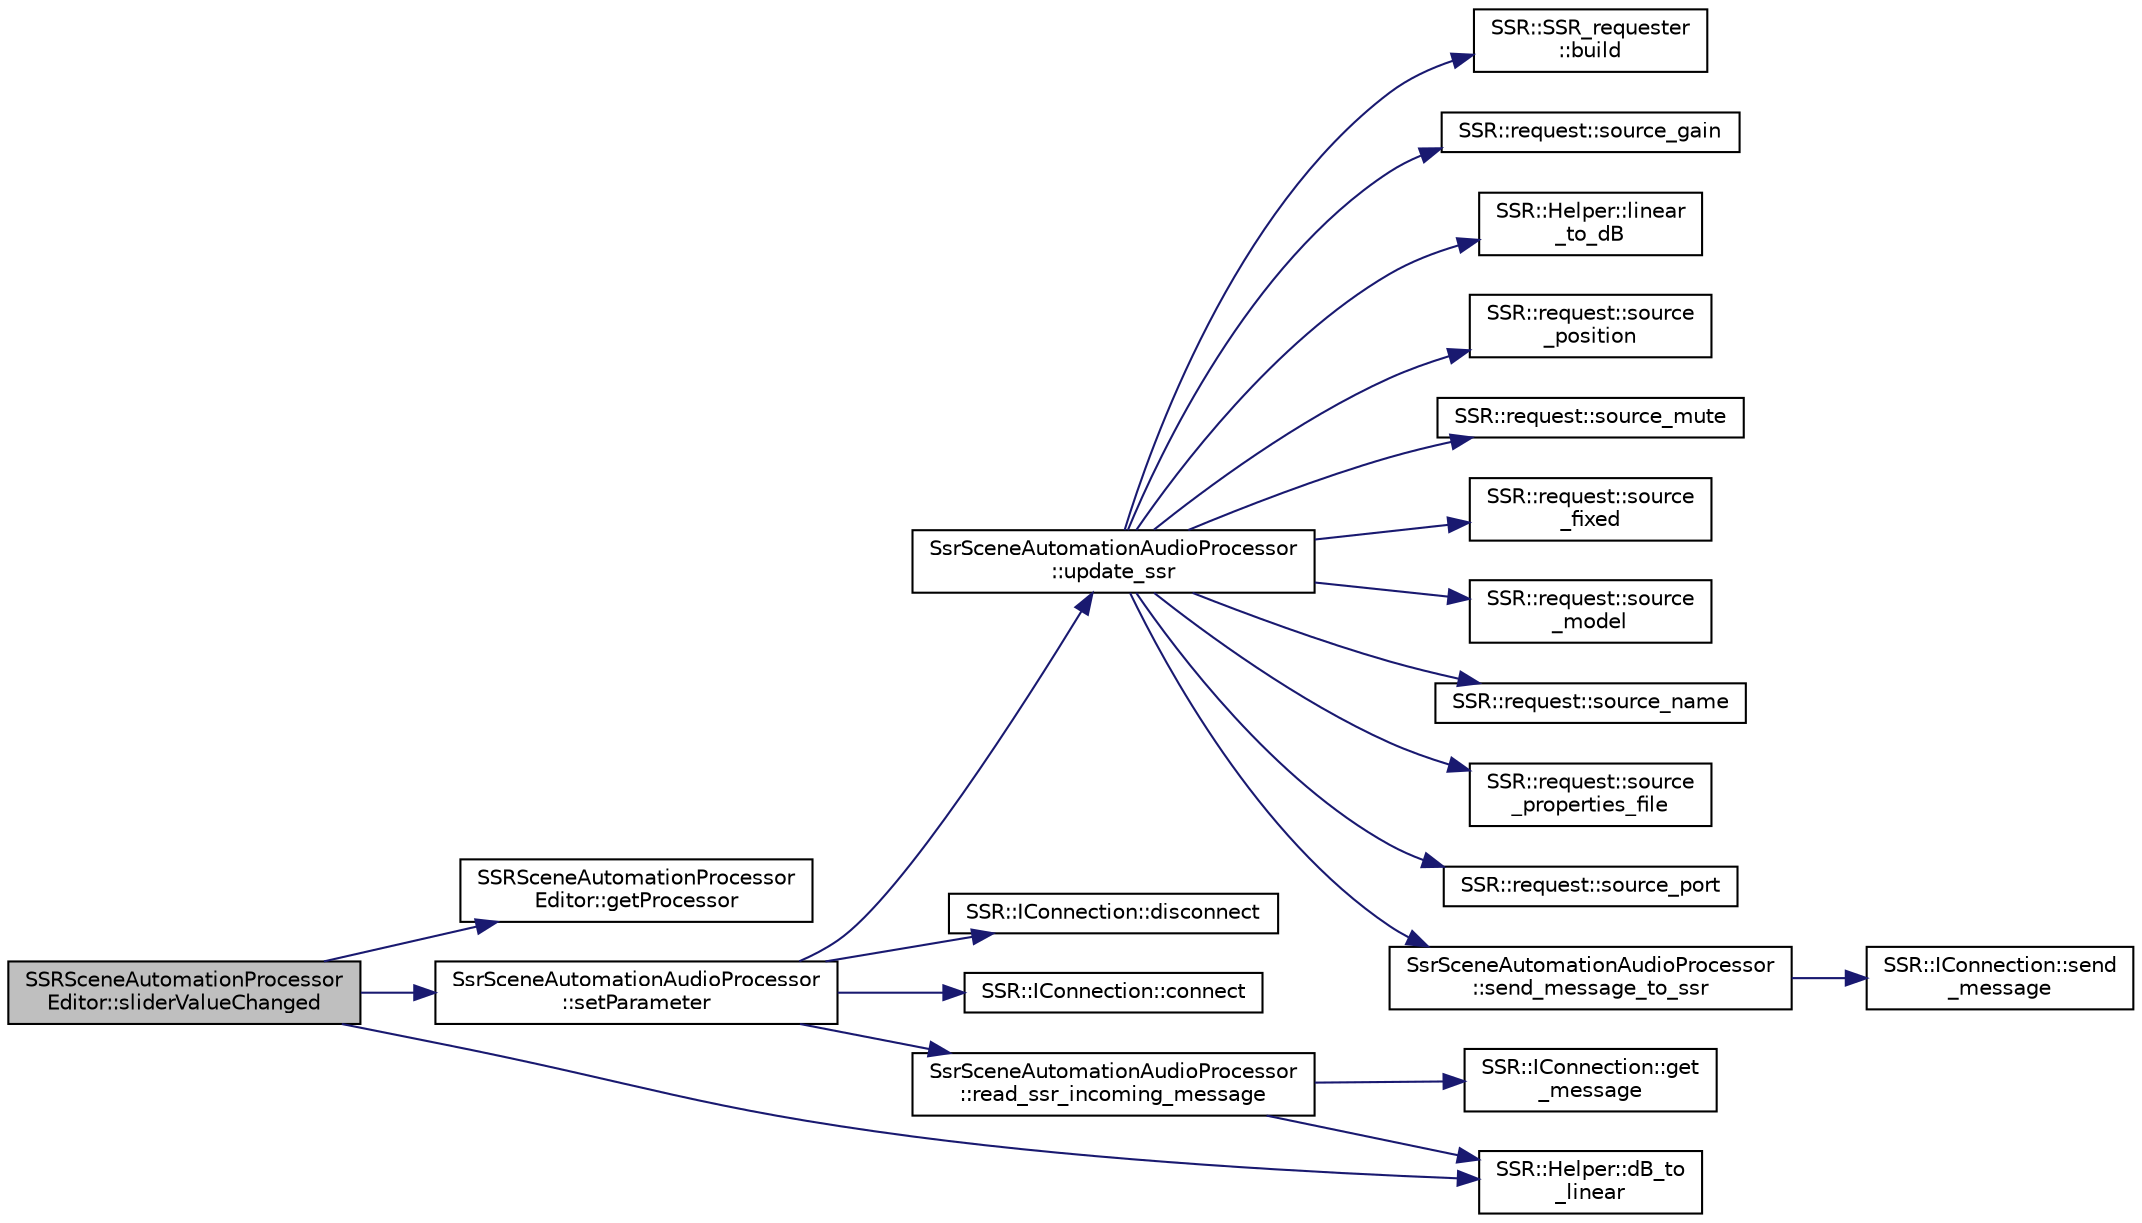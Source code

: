 digraph "SSRSceneAutomationProcessorEditor::sliderValueChanged"
{
  edge [fontname="Helvetica",fontsize="10",labelfontname="Helvetica",labelfontsize="10"];
  node [fontname="Helvetica",fontsize="10",shape=record];
  rankdir="LR";
  Node1 [label="SSRSceneAutomationProcessor\lEditor::sliderValueChanged",height=0.2,width=0.4,color="black", fillcolor="grey75", style="filled" fontcolor="black"];
  Node1 -> Node2 [color="midnightblue",fontsize="10",style="solid",fontname="Helvetica"];
  Node2 [label="SSRSceneAutomationProcessor\lEditor::getProcessor",height=0.2,width=0.4,color="black", fillcolor="white", style="filled",URL="$classSSRSceneAutomationProcessorEditor.html#a05df0d6d92eccab2ecf4348d398322d8"];
  Node1 -> Node3 [color="midnightblue",fontsize="10",style="solid",fontname="Helvetica"];
  Node3 [label="SsrSceneAutomationAudioProcessor\l::setParameter",height=0.2,width=0.4,color="black", fillcolor="white", style="filled",URL="$classSsrSceneAutomationAudioProcessor.html#a773e1a285faf01349aa3e40326b150b2"];
  Node3 -> Node4 [color="midnightblue",fontsize="10",style="solid",fontname="Helvetica"];
  Node4 [label="SsrSceneAutomationAudioProcessor\l::update_ssr",height=0.2,width=0.4,color="black", fillcolor="white", style="filled",URL="$classSsrSceneAutomationAudioProcessor.html#a27e503cea52e39e00694f5049a1bfad3"];
  Node4 -> Node5 [color="midnightblue",fontsize="10",style="solid",fontname="Helvetica"];
  Node5 [label="SSR::SSR_requester\l::build",height=0.2,width=0.4,color="black", fillcolor="white", style="filled",URL="$classSSR_1_1SSR__requester.html#a12e16372ec9efbca90653e92e4b64af6"];
  Node4 -> Node6 [color="midnightblue",fontsize="10",style="solid",fontname="Helvetica"];
  Node6 [label="SSR::request::source_gain",height=0.2,width=0.4,color="black", fillcolor="white", style="filled",URL="$namespaceSSR_1_1request.html#ae74fe50dcd28b59a65a302493b94d689"];
  Node4 -> Node7 [color="midnightblue",fontsize="10",style="solid",fontname="Helvetica"];
  Node7 [label="SSR::Helper::linear\l_to_dB",height=0.2,width=0.4,color="black", fillcolor="white", style="filled",URL="$classSSR_1_1Helper.html#aa2dc7c3f6abd4a52d7ef78d82dd89852"];
  Node4 -> Node8 [color="midnightblue",fontsize="10",style="solid",fontname="Helvetica"];
  Node8 [label="SSR::request::source\l_position",height=0.2,width=0.4,color="black", fillcolor="white", style="filled",URL="$namespaceSSR_1_1request.html#ae279ccd2363c0366e0b6da3a156604de"];
  Node4 -> Node9 [color="midnightblue",fontsize="10",style="solid",fontname="Helvetica"];
  Node9 [label="SSR::request::source_mute",height=0.2,width=0.4,color="black", fillcolor="white", style="filled",URL="$namespaceSSR_1_1request.html#adf834fe564574b466e558639ea46b499"];
  Node4 -> Node10 [color="midnightblue",fontsize="10",style="solid",fontname="Helvetica"];
  Node10 [label="SSR::request::source\l_fixed",height=0.2,width=0.4,color="black", fillcolor="white", style="filled",URL="$namespaceSSR_1_1request.html#a18a96e931ab9839772bc687a905073ea"];
  Node4 -> Node11 [color="midnightblue",fontsize="10",style="solid",fontname="Helvetica"];
  Node11 [label="SSR::request::source\l_model",height=0.2,width=0.4,color="black", fillcolor="white", style="filled",URL="$namespaceSSR_1_1request.html#ab54d0c73a1809fbd81bb8c63397a145c"];
  Node4 -> Node12 [color="midnightblue",fontsize="10",style="solid",fontname="Helvetica"];
  Node12 [label="SSR::request::source_name",height=0.2,width=0.4,color="black", fillcolor="white", style="filled",URL="$namespaceSSR_1_1request.html#a02e519f25618e37b02d961d0b484abe0"];
  Node4 -> Node13 [color="midnightblue",fontsize="10",style="solid",fontname="Helvetica"];
  Node13 [label="SSR::request::source\l_properties_file",height=0.2,width=0.4,color="black", fillcolor="white", style="filled",URL="$namespaceSSR_1_1request.html#a39eaeaa80a353d669fdca01c5b5ecc9a"];
  Node4 -> Node14 [color="midnightblue",fontsize="10",style="solid",fontname="Helvetica"];
  Node14 [label="SSR::request::source_port",height=0.2,width=0.4,color="black", fillcolor="white", style="filled",URL="$namespaceSSR_1_1request.html#ac23a51a3ed4e1a3887d06d7c3bad2af4"];
  Node4 -> Node15 [color="midnightblue",fontsize="10",style="solid",fontname="Helvetica"];
  Node15 [label="SsrSceneAutomationAudioProcessor\l::send_message_to_ssr",height=0.2,width=0.4,color="black", fillcolor="white", style="filled",URL="$classSsrSceneAutomationAudioProcessor.html#a2c60db16017bac6a6dd9e7613fba233f"];
  Node15 -> Node16 [color="midnightblue",fontsize="10",style="solid",fontname="Helvetica"];
  Node16 [label="SSR::IConnection::send\l_message",height=0.2,width=0.4,color="black", fillcolor="white", style="filled",URL="$classSSR_1_1IConnection.html#a2cc678a37ae55b627149b00adf43e8bc"];
  Node3 -> Node17 [color="midnightblue",fontsize="10",style="solid",fontname="Helvetica"];
  Node17 [label="SSR::IConnection::disconnect",height=0.2,width=0.4,color="black", fillcolor="white", style="filled",URL="$classSSR_1_1IConnection.html#a1b457fd6b5eec8396ab0c60ae16af76a"];
  Node3 -> Node18 [color="midnightblue",fontsize="10",style="solid",fontname="Helvetica"];
  Node18 [label="SSR::IConnection::connect",height=0.2,width=0.4,color="black", fillcolor="white", style="filled",URL="$classSSR_1_1IConnection.html#a105a6d8e43cd9320a44034ecade1127c"];
  Node3 -> Node19 [color="midnightblue",fontsize="10",style="solid",fontname="Helvetica"];
  Node19 [label="SsrSceneAutomationAudioProcessor\l::read_ssr_incoming_message",height=0.2,width=0.4,color="black", fillcolor="white", style="filled",URL="$classSsrSceneAutomationAudioProcessor.html#afd82a1fa84469a1ac573c27392cf2f94"];
  Node19 -> Node20 [color="midnightblue",fontsize="10",style="solid",fontname="Helvetica"];
  Node20 [label="SSR::IConnection::get\l_message",height=0.2,width=0.4,color="black", fillcolor="white", style="filled",URL="$classSSR_1_1IConnection.html#a81bef4b41f8619cd465117b49a2404bd"];
  Node19 -> Node21 [color="midnightblue",fontsize="10",style="solid",fontname="Helvetica"];
  Node21 [label="SSR::Helper::dB_to\l_linear",height=0.2,width=0.4,color="black", fillcolor="white", style="filled",URL="$classSSR_1_1Helper.html#a0152e8af20095363df1cf5d209b34036"];
  Node1 -> Node21 [color="midnightblue",fontsize="10",style="solid",fontname="Helvetica"];
}

